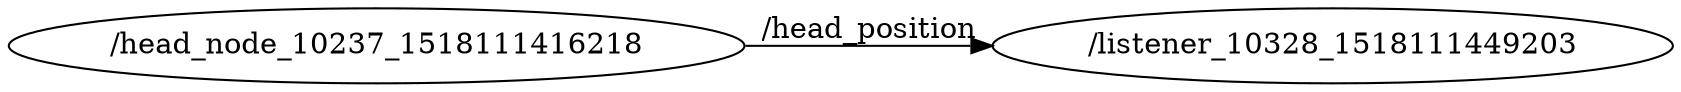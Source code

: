 digraph graphname {
	graph [bb="0,0,627.65,36",
		compound=True,
		rank=same,
		rankdir=LR,
		ranksep=0.2
	];
	node [label="\N"];
	n___listener_10328_1518111449203	 [URL=__listener_10328_1518111449203,
		height=0.5,
		label="/listener_10328_1518111449203",
		pos="500.91,18",
		shape=ellipse,
		tooltip="/listener_10328_1518111449203",
		width=3.5205];
	n___head_node_10237_1518111416218	 [URL=__head_node_10237_1518111416218,
		height=0.5,
		label="/head_node_10237_1518111416218",
		pos="139.09,18",
		shape=ellipse,
		tooltip="/head_node_10237_1518111416218",
		width=3.8635];
	n___head_node_10237_1518111416218 -> n___listener_10328_1518111449203	 [URL=topic_3A__head_position,
		label="/head_position",
		lp="326.18,25.5",
		penwidth=1,
		pos="e,373.99,18 278.18,18 306.24,18 335.75,18 363.74,18"];
}
